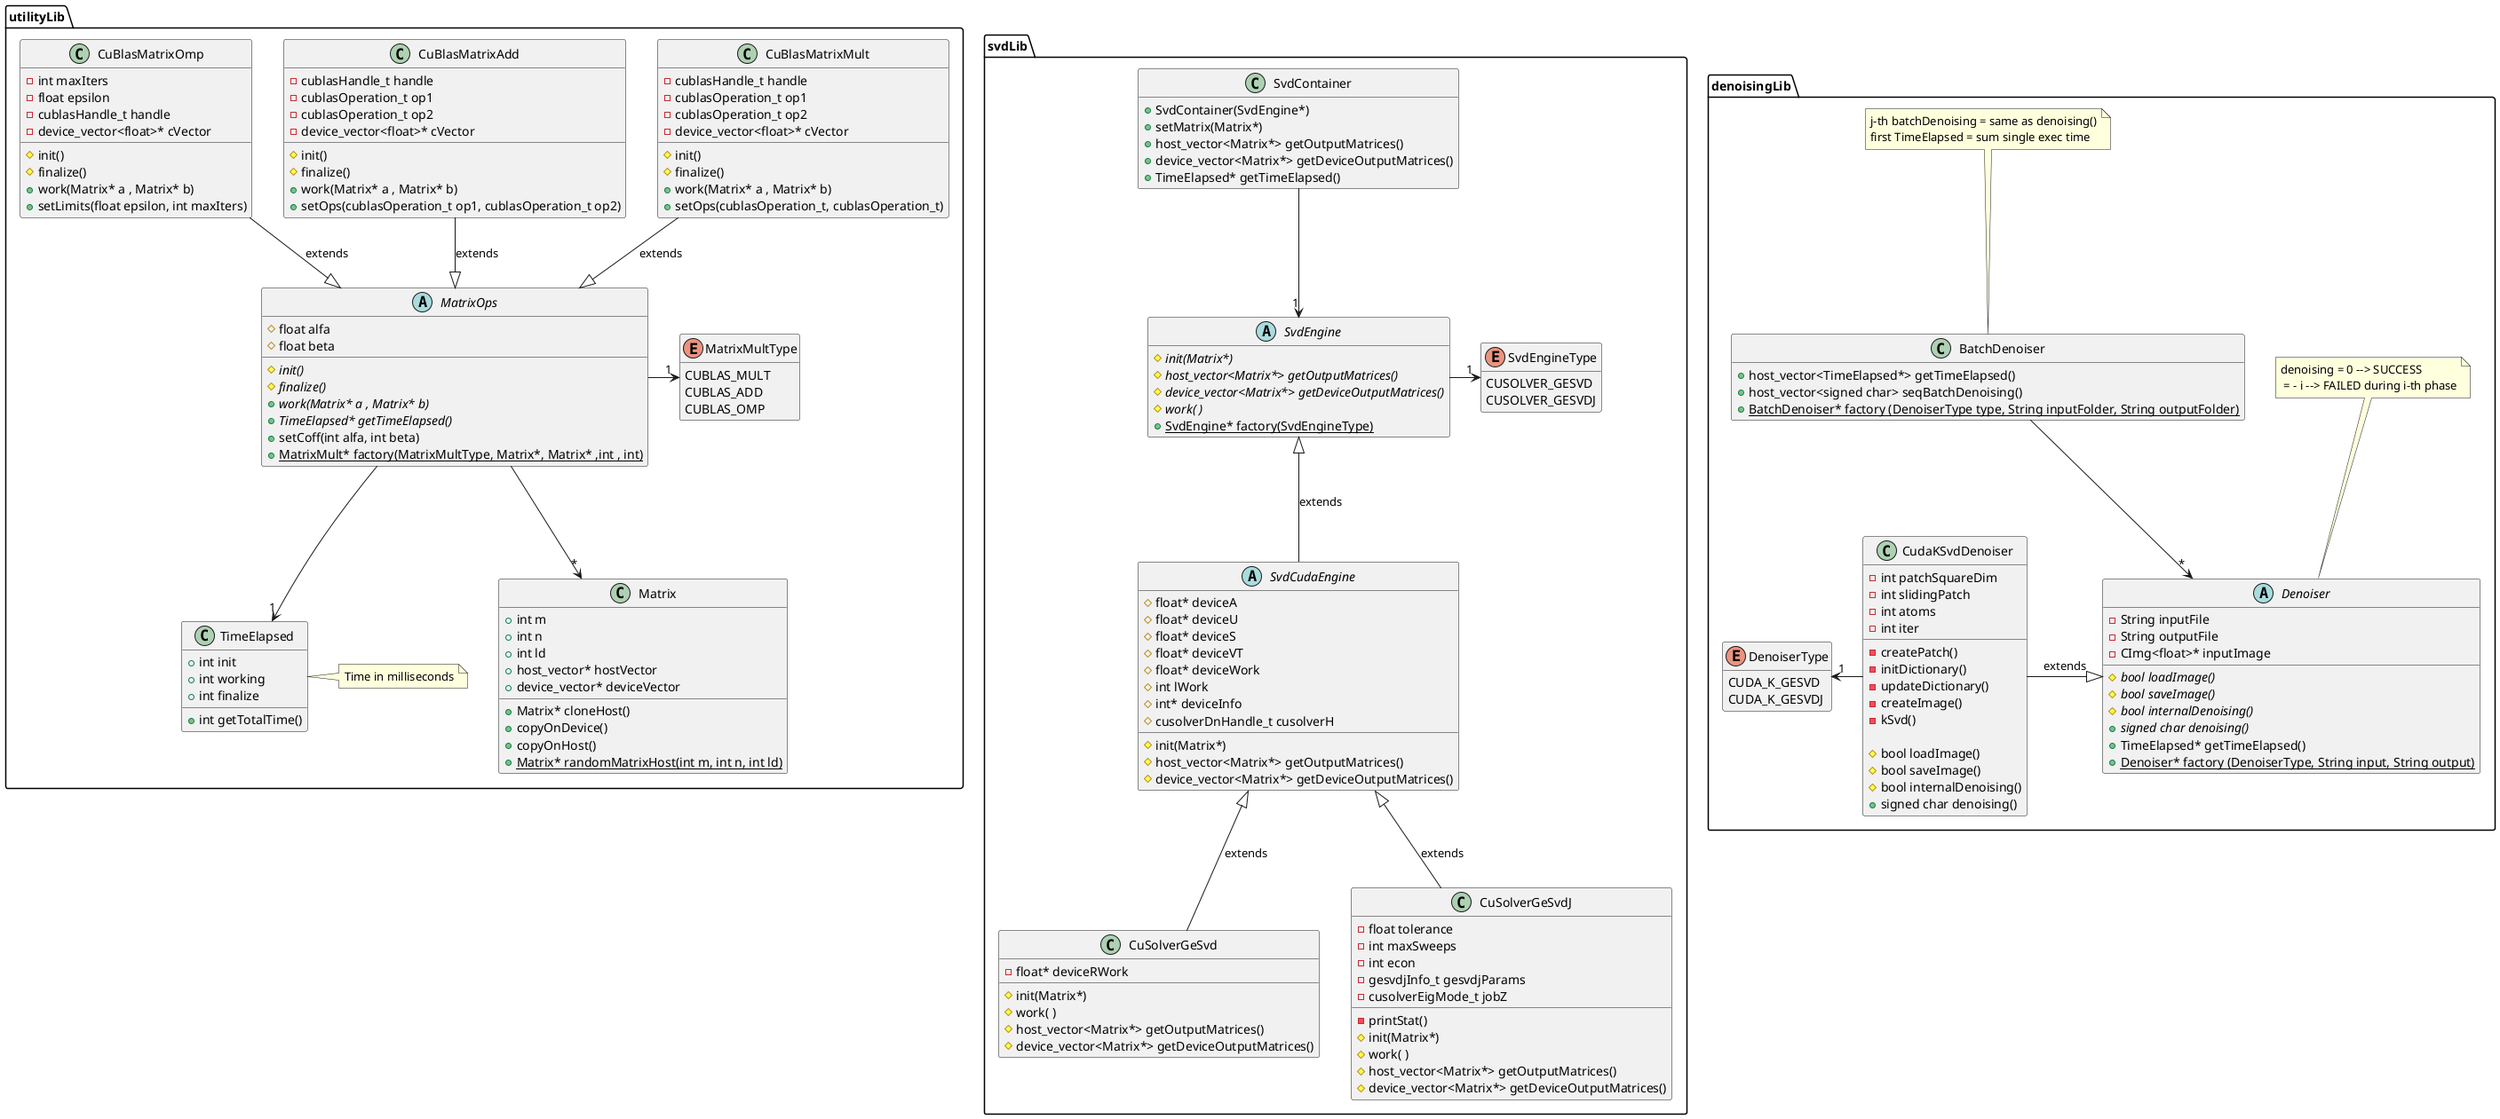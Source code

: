@startuml diagrammaSVD

package utilityLib{

    class Matrix{
        + int m
        + int n
        + int ld
        + host_vector* hostVector
        + device_vector* deviceVector
        
        + Matrix* cloneHost()
        + copyOnDevice()
        + copyOnHost()
        {static} + Matrix* randomMatrixHost(int m, int n, int ld)
    }

    class TimeElapsed{
        + int init
        + int working
        + int finalize
        + int getTotalTime()
    }

    note right: Time in milliseconds

    enum MatrixMultType{
            CUBLAS_MULT
            CUBLAS_ADD
            CUBLAS_OMP
    }

    abstract class MatrixOps{

        # float alfa
        # float beta

        {abstract} # init()
        {abstract} # finalize()
        {abstract} + work(Matrix* a , Matrix* b)
        {abstract} + TimeElapsed* getTimeElapsed()
        + setCoff(int alfa, int beta)
        {static} + MatrixMult* factory(MatrixMultType, Matrix*, Matrix* ,int , int)
    }

    class CuBlasMatrixMult{

        - cublasHandle_t handle
        - cublasOperation_t op1
        - cublasOperation_t op2
        - device_vector<float>* cVector

        # init()
        # finalize()
        + work(Matrix* a , Matrix* b)
        + setOps(cublasOperation_t, cublasOperation_t) 
    }

    class CuBlasMatrixAdd{

        - cublasHandle_t handle
        - cublasOperation_t op1
        - cublasOperation_t op2
        - device_vector<float>* cVector

        # init()
        # finalize()
        + work(Matrix* a , Matrix* b)
        + setOps(cublasOperation_t op1, cublasOperation_t op2)
    }

    class CuBlasMatrixOmp{
        - int maxIters
        - float epsilon
        - cublasHandle_t handle
        - device_vector<float>* cVector

        # init()
        # finalize()
        + work(Matrix* a , Matrix* b)
        + setLimits(float epsilon, int maxIters)
    }

    MatrixOps --> "*" Matrix
    MatrixOps --> "1" TimeElapsed
    MatrixOps -> "1" MatrixMultType 
    CuBlasMatrixMult --|> MatrixOps : extends
    CuBlasMatrixAdd --|> MatrixOps : extends
    CuBlasMatrixOmp --|> MatrixOps : extends

    hide MatrixMultType methods 
}

package svdLib {

    abstract class SvdEngine{
        
        {abstract} # init(Matrix*)
        {abstract} # host_vector<Matrix*> getOutputMatrices()
        {abstract} # device_vector<Matrix*> getDeviceOutputMatrices()
        {abstract} # work( )
        {static} + SvdEngine* factory(SvdEngineType)
    }

    abstract class SvdCudaEngine{

        # float* deviceA
        # float* deviceU
        # float* deviceS
        # float* deviceVT
        # float* deviceWork
        # int lWork
        # int* deviceInfo
        # cusolverDnHandle_t cusolverH
        

        # init(Matrix*)
        # host_vector<Matrix*> getOutputMatrices()
        # device_vector<Matrix*> getDeviceOutputMatrices()
    }

    enum SvdEngineType{
            CUSOLVER_GESVD
            CUSOLVER_GESVDJ
    }

    class CuSolverGeSvd{

        - float* deviceRWork

        # init(Matrix*)
        # work( )
        # host_vector<Matrix*> getOutputMatrices()
        # device_vector<Matrix*> getDeviceOutputMatrices()
    }

    class CuSolverGeSvdJ{

        - float tolerance
        - int maxSweeps
        - int econ
        - gesvdjInfo_t gesvdjParams
        - cusolverEigMode_t jobZ

        - printStat()
        # init(Matrix*)
        # work( )
        # host_vector<Matrix*> getOutputMatrices()
        # device_vector<Matrix*> getDeviceOutputMatrices()
    }

    class SvdContainer{

        + SvdContainer(SvdEngine*)
        + setMatrix(Matrix*)
        + host_vector<Matrix*> getOutputMatrices()
        + device_vector<Matrix*> getDeviceOutputMatrices()
        + TimeElapsed* getTimeElapsed()
    }

    'SvdContainer -->  "*" Matrix 
    SvdContainer --> "1" SvdEngine
    'TimeElapsed "1" <- SvdContainer
    'SvdEngine -> "*" Matrix
    SvdEngine -> "1" SvdEngineType
    SvdEngine <|-- SvdCudaEngine : extends
    SvdCudaEngine <|-- CuSolverGeSvdJ : extends
    SvdCudaEngine <|-- CuSolverGeSvd : extends

    hide SvdEngineType methods
    hide SvdContainer fields
    hide SvdEngine fields
}

package denoisingLib{

    enum DenoiserType{
            CUDA_K_GESVD
            CUDA_K_GESVDJ
    }

    abstract class Denoiser{

        - String inputFile
        - String outputFile
        - CImg<float>* inputImage

        {abstract} # bool loadImage()
        {abstract} # bool saveImage()
        {abstract} # bool internalDenoising()
        {abstract} + signed char denoising()
        + TimeElapsed* getTimeElapsed()
        {static} + Denoiser* factory (DenoiserType, String input, String output)
    }

    note top: denoising = 0 --> SUCCESS\n = - i --> FAILED during i-th phase 

    class CudaKSvdDenoiser{
        - int patchSquareDim
        - int slidingPatch
        - int atoms
        - int iter


        - createPatch()
        - initDictionary()
        - updateDictionary()
        - createImage()
        - kSvd()
        
        # bool loadImage()
        # bool saveImage()
        # bool internalDenoising()
        + signed char denoising()
    }

    class BatchDenoiser{
        + host_vector<TimeElapsed*> getTimeElapsed() 
        + host_vector<signed char> seqBatchDenoising()
        {static} + BatchDenoiser* factory (DenoiserType type, String inputFolder, String outputFolder)
    }

    note top: j-th batchDenoising = same as denoising()\nfirst TimeElapsed = sum single exec time 


    'Denoiser --> "1" TimeElapsed
    'Denoiser --> "*" Matrix
    'Denoiser --> "*" SvdContainer
    CudaKSvdDenoiser -|> Denoiser : extends
    DenoiserType "1"<- CudaKSvdDenoiser
    'CudaKSvdDenoiser --> "*" Matrix
    BatchDenoiser --> "*" Denoiser
    'BatchDenoiser --> "*" TimeElapsed

    hide BatchDenoiser fields
    hide DenoiserType methods
}


@enduml